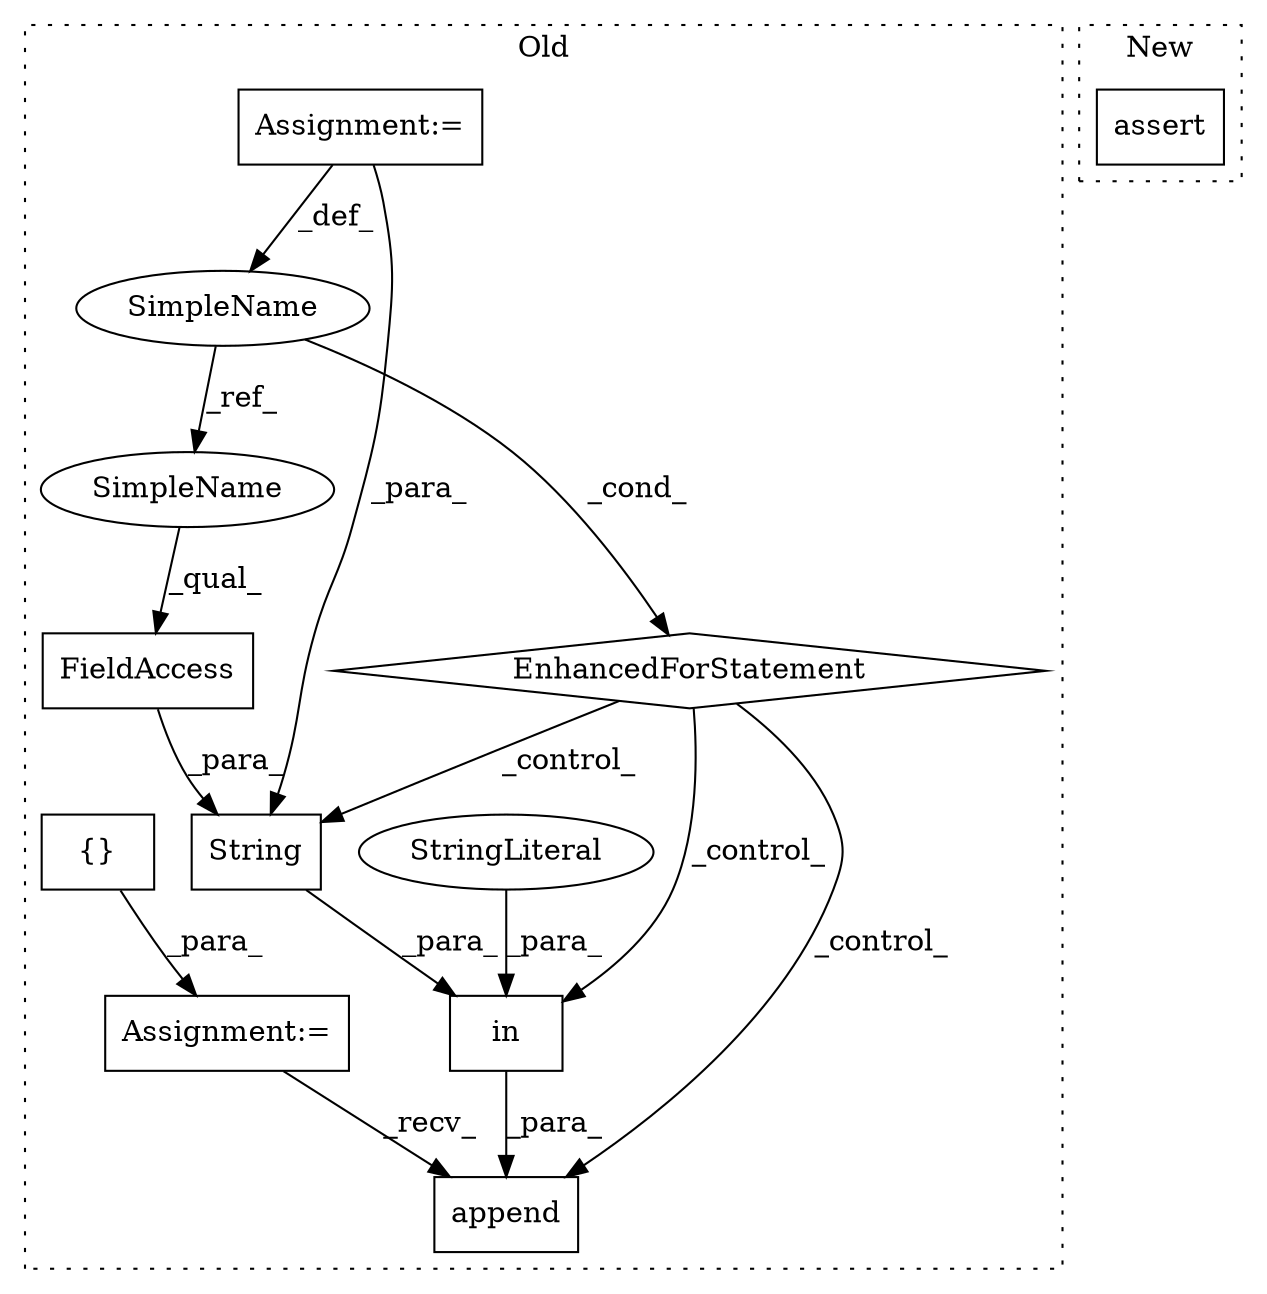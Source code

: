 digraph G {
subgraph cluster0 {
1 [label="append" a="32" s="72353,72480" l="21,1" shape="box"];
3 [label="EnhancedForStatement" a="70" s="72218,72330" l="69,2" shape="diamond"];
4 [label="Assignment:=" a="7" s="72218,72330" l="69,2" shape="box"];
5 [label="SimpleName" a="42" s="72311" l="1" shape="ellipse"];
6 [label="{}" a="4" s="72202" l="2" shape="box"];
7 [label="Assignment:=" a="7" s="72191" l="1" shape="box"];
8 [label="in" a="105" s="72374" l="106" shape="box"];
9 [label="FieldAccess" a="22" s="72470" l="9" shape="box"];
10 [label="String" a="32" s="72463,72479" l="7,1" shape="box"];
11 [label="StringLiteral" a="45" s="72374" l="85" shape="ellipse"];
12 [label="SimpleName" a="42" s="72470" l="1" shape="ellipse"];
label = "Old";
style="dotted";
}
subgraph cluster1 {
2 [label="assert" a="6" s="71324" l="7" shape="box"];
label = "New";
style="dotted";
}
3 -> 10 [label="_control_"];
3 -> 8 [label="_control_"];
3 -> 1 [label="_control_"];
4 -> 10 [label="_para_"];
4 -> 5 [label="_def_"];
5 -> 12 [label="_ref_"];
5 -> 3 [label="_cond_"];
6 -> 7 [label="_para_"];
7 -> 1 [label="_recv_"];
8 -> 1 [label="_para_"];
9 -> 10 [label="_para_"];
10 -> 8 [label="_para_"];
11 -> 8 [label="_para_"];
12 -> 9 [label="_qual_"];
}